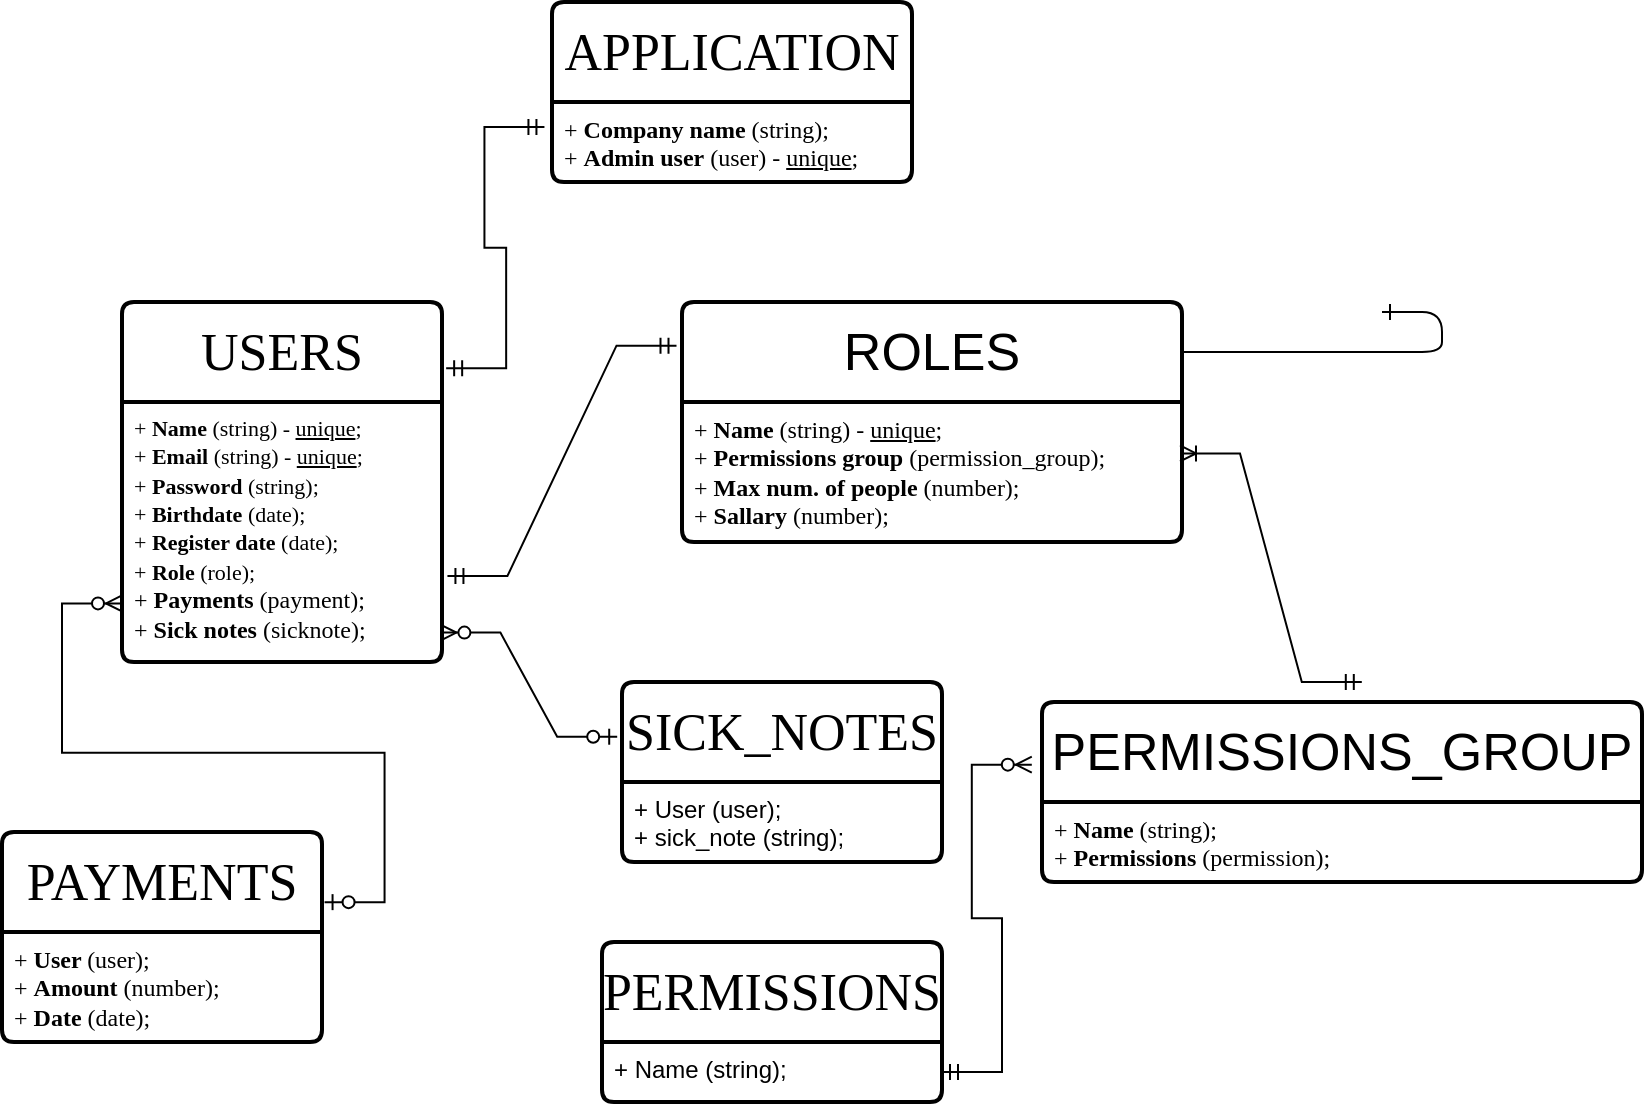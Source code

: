 <mxfile version="24.2.5" type="device">
  <diagram id="R2lEEEUBdFMjLlhIrx00" name="Page-1">
    <mxGraphModel dx="1195" dy="622" grid="1" gridSize="10" guides="1" tooltips="1" connect="1" arrows="1" fold="1" page="1" pageScale="1" pageWidth="850" pageHeight="1100" math="0" shadow="0" extFonts="Permanent Marker^https://fonts.googleapis.com/css?family=Permanent+Marker">
      <root>
        <mxCell id="0" />
        <mxCell id="1" parent="0" />
        <mxCell id="C-vyLk0tnHw3VtMMgP7b-12" value="" style="edgeStyle=entityRelationEdgeStyle;endArrow=ERzeroToMany;startArrow=ERone;endFill=1;startFill=0;" parent="1" target="C-vyLk0tnHw3VtMMgP7b-17" edge="1">
          <mxGeometry width="100" height="100" relative="1" as="geometry">
            <mxPoint x="700" y="165" as="sourcePoint" />
            <mxPoint x="460" y="205" as="targetPoint" />
          </mxGeometry>
        </mxCell>
        <mxCell id="UykqgiaP44-gQdHWJnm8-1" value="&lt;font face=&quot;Tahoma&quot; style=&quot;font-size: 26px;&quot;&gt;USERS&lt;/font&gt;" style="swimlane;childLayout=stackLayout;horizontal=1;startSize=50;horizontalStack=0;rounded=1;fontSize=14;fontStyle=0;strokeWidth=2;resizeParent=0;resizeLast=1;shadow=0;dashed=0;align=center;arcSize=4;whiteSpace=wrap;html=1;" vertex="1" parent="1">
          <mxGeometry x="70" y="160" width="160" height="180" as="geometry" />
        </mxCell>
        <mxCell id="UykqgiaP44-gQdHWJnm8-2" value="&lt;div style=&quot;font-size: 11px;&quot;&gt;&lt;font face=&quot;Tahoma&quot; style=&quot;font-size: 11px;&quot;&gt;+ &lt;b&gt;Name&lt;/b&gt; (string) - &lt;u&gt;unique&lt;/u&gt;;&lt;/font&gt;&lt;/div&gt;&lt;font face=&quot;Tahoma&quot; style=&quot;font-size: 11px;&quot;&gt;+ &lt;b&gt;Email&lt;/b&gt; (string) - &lt;u&gt;unique&lt;/u&gt;&lt;/font&gt;&lt;font face=&quot;BpLTm09htgfc6ICP91tT&quot; style=&quot;font-size: 11px;&quot;&gt;;&lt;br&gt;&lt;/font&gt;&lt;div&gt;&lt;font face=&quot;Tahoma&quot; style=&quot;font-size: 11px;&quot;&gt;+ &lt;b&gt;Password&lt;/b&gt; (string);&lt;/font&gt;&lt;/div&gt;&lt;div&gt;&lt;font face=&quot;Tahoma&quot; style=&quot;font-size: 11px;&quot;&gt;+ &lt;/font&gt;&lt;font face=&quot;Tahoma&quot; style=&quot;font-size: 11px;&quot;&gt;&lt;b&gt;Birthdate &lt;/b&gt;(date)&lt;/font&gt;&lt;font face=&quot;z6NiohqkfmXLJAYdwtGH&quot; style=&quot;font-size: 11px;&quot;&gt;;&lt;br&gt;&lt;/font&gt;&lt;/div&gt;&lt;div&gt;&lt;font face=&quot;Tahoma&quot; style=&quot;font-size: 11px;&quot;&gt;+ &lt;b&gt;Register date&lt;/b&gt; (date);&lt;/font&gt;&lt;/div&gt;&lt;div&gt;&lt;font face=&quot;Tahoma&quot; style=&quot;font-size: 11px;&quot;&gt;+ &lt;b&gt;Role&lt;/b&gt; (role);&lt;/font&gt;&lt;font face=&quot;ASBNrK79ZyfINB1bzyR0&quot; style=&quot;font-size: 11px;&quot;&gt;&lt;br&gt;&lt;/font&gt;&lt;/div&gt;&lt;div&gt;&lt;font face=&quot;Tahoma&quot;&gt;+ &lt;b&gt;Payments&lt;/b&gt; (payment);&lt;/font&gt;&lt;/div&gt;&lt;div&gt;&lt;font face=&quot;Tahoma&quot;&gt;+ &lt;b&gt;Sick notes&lt;/b&gt; (sicknote);&lt;br&gt;&lt;/font&gt;&lt;/div&gt;" style="align=left;strokeColor=none;fillColor=none;spacingLeft=4;fontSize=12;verticalAlign=top;resizable=0;rotatable=0;part=1;html=1;" vertex="1" parent="UykqgiaP44-gQdHWJnm8-1">
          <mxGeometry y="50" width="160" height="130" as="geometry" />
        </mxCell>
        <mxCell id="UykqgiaP44-gQdHWJnm8-6" style="edgeStyle=orthogonalEdgeStyle;rounded=0;orthogonalLoop=1;jettySize=auto;html=1;exitX=0.5;exitY=1;exitDx=0;exitDy=0;" edge="1" parent="UykqgiaP44-gQdHWJnm8-1" source="UykqgiaP44-gQdHWJnm8-2" target="UykqgiaP44-gQdHWJnm8-2">
          <mxGeometry relative="1" as="geometry" />
        </mxCell>
        <mxCell id="UykqgiaP44-gQdHWJnm8-7" value="&lt;font style=&quot;font-size: 26px;&quot;&gt;ROLES&lt;/font&gt;" style="swimlane;childLayout=stackLayout;horizontal=1;startSize=50;horizontalStack=0;rounded=1;fontSize=14;fontStyle=0;strokeWidth=2;resizeParent=0;resizeLast=1;shadow=0;dashed=0;align=center;arcSize=4;whiteSpace=wrap;html=1;" vertex="1" parent="1">
          <mxGeometry x="350" y="160" width="250" height="120" as="geometry" />
        </mxCell>
        <mxCell id="UykqgiaP44-gQdHWJnm8-8" value="&lt;div&gt;&lt;font face=&quot;Tahoma&quot;&gt;+ &lt;b&gt;Name&lt;/b&gt; (string) - &lt;u&gt;unique&lt;/u&gt;;&lt;/font&gt;&lt;/div&gt;&lt;div&gt;&lt;font face=&quot;Tahoma&quot;&gt;+ &lt;b&gt;Permissions group&lt;/b&gt; (permission_group);&lt;/font&gt;&lt;/div&gt;&lt;div&gt;&lt;font face=&quot;Tahoma&quot;&gt;+ &lt;b&gt;Max num. of people&lt;/b&gt; (number);&lt;/font&gt;&lt;/div&gt;&lt;div&gt;&lt;font face=&quot;Tahoma&quot;&gt;+ &lt;b&gt;Sallary&lt;/b&gt; (number);&lt;br&gt;&lt;/font&gt;&lt;/div&gt;&lt;div&gt;&lt;font face=&quot;LLcvEg-dxcwXxTxjE2nI&quot;&gt;&lt;br&gt;&lt;/font&gt;&lt;/div&gt;" style="align=left;strokeColor=none;fillColor=none;spacingLeft=4;fontSize=12;verticalAlign=top;resizable=0;rotatable=0;part=1;html=1;" vertex="1" parent="UykqgiaP44-gQdHWJnm8-7">
          <mxGeometry y="50" width="250" height="70" as="geometry" />
        </mxCell>
        <mxCell id="UykqgiaP44-gQdHWJnm8-9" value="&lt;font style=&quot;font-size: 26px;&quot;&gt;PERMISSIONS_GROUP&lt;/font&gt;" style="swimlane;childLayout=stackLayout;horizontal=1;startSize=50;horizontalStack=0;rounded=1;fontSize=14;fontStyle=0;strokeWidth=2;resizeParent=0;resizeLast=1;shadow=0;dashed=0;align=center;arcSize=4;whiteSpace=wrap;html=1;" vertex="1" parent="1">
          <mxGeometry x="530" y="360" width="300" height="90" as="geometry" />
        </mxCell>
        <mxCell id="UykqgiaP44-gQdHWJnm8-10" value="&lt;div&gt;&lt;font face=&quot;Tahoma&quot;&gt;+ &lt;b&gt;Name&lt;/b&gt; (string);&lt;br&gt;&lt;/font&gt;&lt;/div&gt;&lt;div&gt;&lt;font face=&quot;Tahoma&quot;&gt;+ &lt;b&gt;Permissions &lt;/b&gt;(permission);&lt;br&gt;&lt;/font&gt;&lt;/div&gt;" style="align=left;strokeColor=none;fillColor=none;spacingLeft=4;fontSize=12;verticalAlign=top;resizable=0;rotatable=0;part=1;html=1;" vertex="1" parent="UykqgiaP44-gQdHWJnm8-9">
          <mxGeometry y="50" width="300" height="40" as="geometry" />
        </mxCell>
        <mxCell id="UykqgiaP44-gQdHWJnm8-11" value="&lt;font style=&quot;font-size: 26px;&quot; face=&quot;Tahoma&quot;&gt;APPLICATION&lt;/font&gt;" style="swimlane;childLayout=stackLayout;horizontal=1;startSize=50;horizontalStack=0;rounded=1;fontSize=14;fontStyle=0;strokeWidth=2;resizeParent=0;resizeLast=1;shadow=0;dashed=0;align=center;arcSize=4;whiteSpace=wrap;html=1;" vertex="1" parent="1">
          <mxGeometry x="285" y="10" width="180" height="90" as="geometry" />
        </mxCell>
        <mxCell id="UykqgiaP44-gQdHWJnm8-12" value="&lt;div&gt;&lt;font face=&quot;Tahoma&quot;&gt;+ &lt;b&gt;Company name&lt;/b&gt; (string);&lt;/font&gt;&lt;/div&gt;&lt;div&gt;&lt;font face=&quot;Tahoma&quot;&gt;+ &lt;b&gt;Admin user&lt;/b&gt; (user) - &lt;u&gt;unique&lt;/u&gt;;&lt;/font&gt;&lt;/div&gt;&lt;div&gt;&lt;font face=&quot;Tahoma&quot;&gt;&lt;br&gt;&lt;/font&gt;&lt;/div&gt;" style="align=left;strokeColor=none;fillColor=none;spacingLeft=4;fontSize=12;verticalAlign=top;resizable=0;rotatable=0;part=1;html=1;" vertex="1" parent="UykqgiaP44-gQdHWJnm8-11">
          <mxGeometry y="50" width="180" height="40" as="geometry" />
        </mxCell>
        <mxCell id="UykqgiaP44-gQdHWJnm8-16" value="" style="edgeStyle=entityRelationEdgeStyle;fontSize=12;html=1;endArrow=ERmandOne;startArrow=ERmandOne;rounded=0;entryX=1.013;entryY=0.184;entryDx=0;entryDy=0;entryPerimeter=0;exitX=-0.021;exitY=0.314;exitDx=0;exitDy=0;exitPerimeter=0;" edge="1" parent="1" source="UykqgiaP44-gQdHWJnm8-12" target="UykqgiaP44-gQdHWJnm8-1">
          <mxGeometry width="100" height="100" relative="1" as="geometry">
            <mxPoint x="-30" y="290" as="sourcePoint" />
            <mxPoint x="70" y="190" as="targetPoint" />
            <Array as="points">
              <mxPoint x="60" y="240" />
              <mxPoint x="90" y="420" />
              <mxPoint x="-50" y="300" />
            </Array>
          </mxGeometry>
        </mxCell>
        <mxCell id="UykqgiaP44-gQdHWJnm8-17" value="" style="edgeStyle=entityRelationEdgeStyle;fontSize=12;html=1;endArrow=ERmandOne;startArrow=ERmandOne;rounded=0;exitX=1.017;exitY=0.669;exitDx=0;exitDy=0;exitPerimeter=0;entryX=-0.011;entryY=0.182;entryDx=0;entryDy=0;entryPerimeter=0;" edge="1" parent="1" source="UykqgiaP44-gQdHWJnm8-2" target="UykqgiaP44-gQdHWJnm8-7">
          <mxGeometry width="100" height="100" relative="1" as="geometry">
            <mxPoint x="380" y="410" as="sourcePoint" />
            <mxPoint x="480" y="310" as="targetPoint" />
          </mxGeometry>
        </mxCell>
        <mxCell id="UykqgiaP44-gQdHWJnm8-18" value="" style="edgeStyle=entityRelationEdgeStyle;fontSize=12;html=1;endArrow=ERoneToMany;startArrow=ERmandOne;rounded=0;entryX=0.996;entryY=0.367;entryDx=0;entryDy=0;entryPerimeter=0;exitX=0.533;exitY=-0.111;exitDx=0;exitDy=0;exitPerimeter=0;" edge="1" parent="1" source="UykqgiaP44-gQdHWJnm8-9" target="UykqgiaP44-gQdHWJnm8-8">
          <mxGeometry width="100" height="100" relative="1" as="geometry">
            <mxPoint x="780" y="500" as="sourcePoint" />
            <mxPoint x="480" y="310" as="targetPoint" />
            <Array as="points">
              <mxPoint x="720" y="370" />
            </Array>
          </mxGeometry>
        </mxCell>
        <mxCell id="UykqgiaP44-gQdHWJnm8-19" value="&lt;font style=&quot;font-size: 26px;&quot; face=&quot;Tahoma&quot;&gt;PAYMENTS&lt;/font&gt;" style="swimlane;childLayout=stackLayout;horizontal=1;startSize=50;horizontalStack=0;rounded=1;fontSize=14;fontStyle=0;strokeWidth=2;resizeParent=0;resizeLast=1;shadow=0;dashed=0;align=center;arcSize=4;whiteSpace=wrap;html=1;" vertex="1" parent="1">
          <mxGeometry x="10" y="425" width="160" height="105" as="geometry" />
        </mxCell>
        <mxCell id="UykqgiaP44-gQdHWJnm8-20" value="&lt;div&gt;&lt;font face=&quot;Tahoma&quot;&gt;+ &lt;b&gt;User &lt;/b&gt;(user);&lt;/font&gt;&lt;/div&gt;&lt;div&gt;&lt;font face=&quot;Tahoma&quot;&gt;+ &lt;b&gt;Amount&lt;/b&gt; (number);&lt;/font&gt;&lt;/div&gt;&lt;div&gt;&lt;font face=&quot;Tahoma&quot;&gt;+ &lt;b&gt;Date&lt;/b&gt; (date);&lt;br&gt;&lt;/font&gt;&lt;/div&gt;" style="align=left;strokeColor=none;fillColor=none;spacingLeft=4;fontSize=12;verticalAlign=top;resizable=0;rotatable=0;part=1;html=1;" vertex="1" parent="UykqgiaP44-gQdHWJnm8-19">
          <mxGeometry y="50" width="160" height="55" as="geometry" />
        </mxCell>
        <mxCell id="UykqgiaP44-gQdHWJnm8-21" value="" style="edgeStyle=entityRelationEdgeStyle;fontSize=12;html=1;endArrow=ERzeroToMany;startArrow=ERzeroToOne;rounded=0;entryX=-0.013;entryY=0.898;entryDx=0;entryDy=0;entryPerimeter=0;exitX=1.008;exitY=0.334;exitDx=0;exitDy=0;exitPerimeter=0;" edge="1" parent="1" source="UykqgiaP44-gQdHWJnm8-19">
          <mxGeometry width="100" height="100" relative="1" as="geometry">
            <mxPoint x="85.2" y="450.0" as="sourcePoint" />
            <mxPoint x="70.0" y="310.7" as="targetPoint" />
            <Array as="points">
              <mxPoint x="12.08" y="441.92" />
              <mxPoint x="42.08" y="411.92" />
            </Array>
          </mxGeometry>
        </mxCell>
        <mxCell id="UykqgiaP44-gQdHWJnm8-22" value="&lt;font style=&quot;font-size: 26px;&quot; face=&quot;Tahoma&quot;&gt;SICK_NOTES&lt;/font&gt;" style="swimlane;childLayout=stackLayout;horizontal=1;startSize=50;horizontalStack=0;rounded=1;fontSize=14;fontStyle=0;strokeWidth=2;resizeParent=0;resizeLast=1;shadow=0;dashed=0;align=center;arcSize=4;whiteSpace=wrap;html=1;" vertex="1" parent="1">
          <mxGeometry x="320" y="350" width="160" height="90" as="geometry" />
        </mxCell>
        <mxCell id="UykqgiaP44-gQdHWJnm8-23" value="&lt;div&gt;+ User (user);&lt;/div&gt;&lt;div&gt;+ sick_note (string);&lt;br&gt;&lt;/div&gt;" style="align=left;strokeColor=none;fillColor=none;spacingLeft=4;fontSize=12;verticalAlign=top;resizable=0;rotatable=0;part=1;html=1;" vertex="1" parent="UykqgiaP44-gQdHWJnm8-22">
          <mxGeometry y="50" width="160" height="40" as="geometry" />
        </mxCell>
        <mxCell id="UykqgiaP44-gQdHWJnm8-26" value="" style="edgeStyle=entityRelationEdgeStyle;fontSize=12;html=1;endArrow=ERzeroToMany;startArrow=ERzeroToOne;rounded=0;entryX=0.995;entryY=0.887;entryDx=0;entryDy=0;entryPerimeter=0;exitX=-0.015;exitY=0.304;exitDx=0;exitDy=0;exitPerimeter=0;" edge="1" parent="1" source="UykqgiaP44-gQdHWJnm8-22" target="UykqgiaP44-gQdHWJnm8-2">
          <mxGeometry width="100" height="100" relative="1" as="geometry">
            <mxPoint x="380" y="410" as="sourcePoint" />
            <mxPoint x="480" y="310" as="targetPoint" />
          </mxGeometry>
        </mxCell>
        <mxCell id="UykqgiaP44-gQdHWJnm8-28" value="&lt;font face=&quot;Tahoma&quot; style=&quot;font-size: 26px;&quot;&gt;PERMISSIONS&lt;/font&gt;" style="swimlane;childLayout=stackLayout;horizontal=1;startSize=50;horizontalStack=0;rounded=1;fontSize=14;fontStyle=0;strokeWidth=2;resizeParent=0;resizeLast=1;shadow=0;dashed=0;align=center;arcSize=4;whiteSpace=wrap;html=1;" vertex="1" parent="1">
          <mxGeometry x="310" y="480" width="170" height="80" as="geometry" />
        </mxCell>
        <mxCell id="UykqgiaP44-gQdHWJnm8-29" value="+ Name (string);" style="align=left;strokeColor=none;fillColor=none;spacingLeft=4;fontSize=12;verticalAlign=top;resizable=0;rotatable=0;part=1;html=1;" vertex="1" parent="UykqgiaP44-gQdHWJnm8-28">
          <mxGeometry y="50" width="170" height="30" as="geometry" />
        </mxCell>
        <mxCell id="UykqgiaP44-gQdHWJnm8-31" value="" style="edgeStyle=entityRelationEdgeStyle;fontSize=12;html=1;endArrow=ERzeroToMany;startArrow=ERmandOne;rounded=0;entryX=-0.017;entryY=0.348;entryDx=0;entryDy=0;entryPerimeter=0;" edge="1" parent="1" source="UykqgiaP44-gQdHWJnm8-29" target="UykqgiaP44-gQdHWJnm8-9">
          <mxGeometry width="100" height="100" relative="1" as="geometry">
            <mxPoint x="340" y="480" as="sourcePoint" />
            <mxPoint x="440" y="380" as="targetPoint" />
          </mxGeometry>
        </mxCell>
      </root>
    </mxGraphModel>
  </diagram>
</mxfile>
